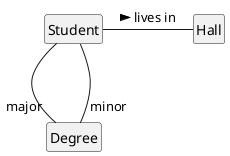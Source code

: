 @startuml
skinparam classAttributeIconSize 0
skinparam shadowing false
hide circle
hide empty members
Student -- "major" Degree: "               "
Student -- "minor" Degree
Student -right- Hall: lives in >
@enduml
